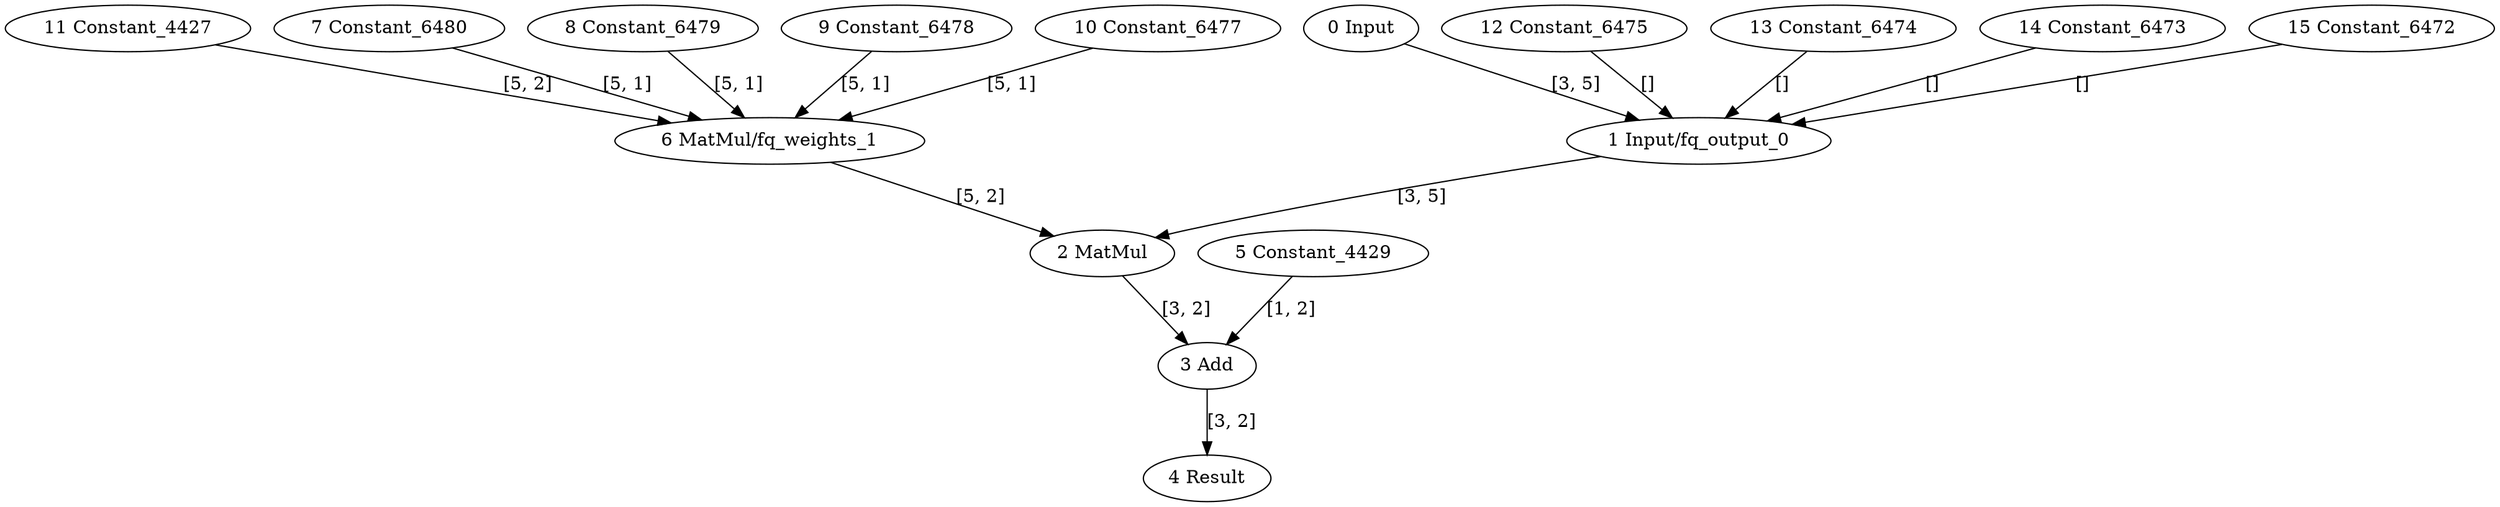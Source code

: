 strict digraph  {
"0 Input" [id=0, type=Parameter];
"1 Input/fq_output_0" [id=1, type=FakeQuantize];
"2 MatMul" [id=2, type=MatMul];
"3 Add" [id=3, type=Add];
"4 Result" [id=4, type=Result];
"5 Constant_4429" [id=5, type=Constant];
"6 MatMul/fq_weights_1" [id=6, type=FakeQuantize];
"7 Constant_6480" [id=7, type=Constant];
"8 Constant_6479" [id=8, type=Constant];
"9 Constant_6478" [id=9, type=Constant];
"10 Constant_6477" [id=10, type=Constant];
"11 Constant_4427" [id=11, type=Constant];
"12 Constant_6475" [id=12, type=Constant];
"13 Constant_6474" [id=13, type=Constant];
"14 Constant_6473" [id=14, type=Constant];
"15 Constant_6472" [id=15, type=Constant];
"0 Input" -> "1 Input/fq_output_0"  [label="[3, 5]", style=solid];
"1 Input/fq_output_0" -> "2 MatMul"  [label="[3, 5]", style=solid];
"2 MatMul" -> "3 Add"  [label="[3, 2]", style=solid];
"3 Add" -> "4 Result"  [label="[3, 2]", style=solid];
"5 Constant_4429" -> "3 Add"  [label="[1, 2]", style=solid];
"6 MatMul/fq_weights_1" -> "2 MatMul"  [label="[5, 2]", style=solid];
"7 Constant_6480" -> "6 MatMul/fq_weights_1"  [label="[5, 1]", style=solid];
"8 Constant_6479" -> "6 MatMul/fq_weights_1"  [label="[5, 1]", style=solid];
"9 Constant_6478" -> "6 MatMul/fq_weights_1"  [label="[5, 1]", style=solid];
"10 Constant_6477" -> "6 MatMul/fq_weights_1"  [label="[5, 1]", style=solid];
"11 Constant_4427" -> "6 MatMul/fq_weights_1"  [label="[5, 2]", style=solid];
"12 Constant_6475" -> "1 Input/fq_output_0"  [label="[]", style=solid];
"13 Constant_6474" -> "1 Input/fq_output_0"  [label="[]", style=solid];
"14 Constant_6473" -> "1 Input/fq_output_0"  [label="[]", style=solid];
"15 Constant_6472" -> "1 Input/fq_output_0"  [label="[]", style=solid];
}
